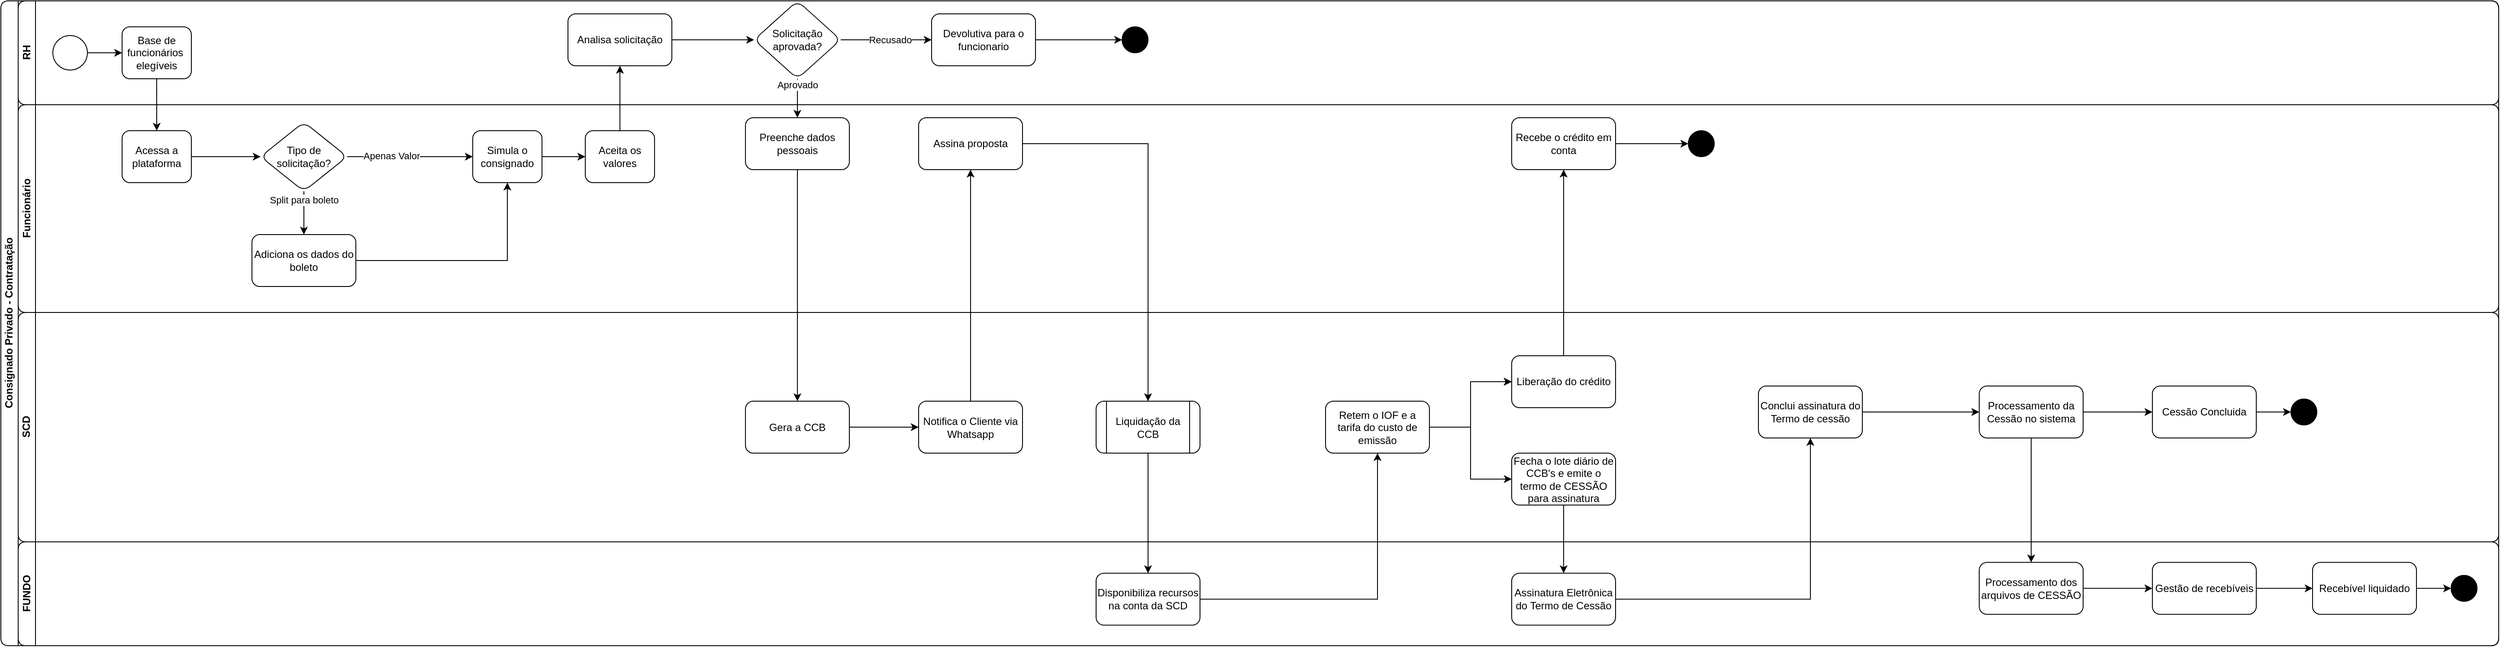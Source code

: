 <mxfile version="24.7.7">
  <diagram id="prtHgNgQTEPvFCAcTncT" name="Page-1">
    <mxGraphModel dx="1518" dy="665" grid="1" gridSize="10" guides="1" tooltips="1" connect="1" arrows="1" fold="1" page="1" pageScale="1" pageWidth="1169" pageHeight="827" math="0" shadow="0">
      <root>
        <mxCell id="0" />
        <mxCell id="1" parent="0" />
        <mxCell id="dNxyNK7c78bLwvsdeMH5-19" value="Consignado Privado - Contratação" style="swimlane;html=1;childLayout=stackLayout;resizeParent=1;resizeParentMax=0;horizontal=0;startSize=20;horizontalStack=0;rounded=1;" parent="1" vertex="1">
          <mxGeometry x="40" y="40" width="2885" height="745" as="geometry">
            <mxRectangle x="40" y="40" width="40" height="140" as="alternateBounds" />
          </mxGeometry>
        </mxCell>
        <mxCell id="dNxyNK7c78bLwvsdeMH5-20" value="RH" style="swimlane;html=1;startSize=20;horizontal=0;rounded=1;" parent="dNxyNK7c78bLwvsdeMH5-19" vertex="1">
          <mxGeometry x="20" width="2865" height="120" as="geometry" />
        </mxCell>
        <mxCell id="dNxyNK7c78bLwvsdeMH5-25" value="" style="edgeStyle=orthogonalEdgeStyle;rounded=1;orthogonalLoop=1;jettySize=auto;html=1;" parent="dNxyNK7c78bLwvsdeMH5-20" source="dNxyNK7c78bLwvsdeMH5-23" target="dNxyNK7c78bLwvsdeMH5-24" edge="1">
          <mxGeometry relative="1" as="geometry" />
        </mxCell>
        <mxCell id="dNxyNK7c78bLwvsdeMH5-23" value="" style="ellipse;whiteSpace=wrap;html=1;rounded=1;" parent="dNxyNK7c78bLwvsdeMH5-20" vertex="1">
          <mxGeometry x="40" y="40" width="40" height="40" as="geometry" />
        </mxCell>
        <mxCell id="dNxyNK7c78bLwvsdeMH5-24" value="Base de funcionários&amp;nbsp; elegíveis" style="rounded=1;whiteSpace=wrap;html=1;fontFamily=Helvetica;fontSize=12;fontColor=#000000;align=center;" parent="dNxyNK7c78bLwvsdeMH5-20" vertex="1">
          <mxGeometry x="120" y="30" width="80" height="60" as="geometry" />
        </mxCell>
        <mxCell id="dNxyNK7c78bLwvsdeMH5-21" value="Funcionário" style="swimlane;html=1;startSize=20;horizontal=0;rounded=1;" parent="dNxyNK7c78bLwvsdeMH5-19" vertex="1">
          <mxGeometry x="20" y="120" width="2865" height="240" as="geometry">
            <mxRectangle x="20" y="120" width="760" height="30" as="alternateBounds" />
          </mxGeometry>
        </mxCell>
        <mxCell id="YADt3aw7uXpeILule24l-82" value="" style="edgeStyle=orthogonalEdgeStyle;rounded=0;orthogonalLoop=1;jettySize=auto;html=1;" edge="1" parent="dNxyNK7c78bLwvsdeMH5-21" source="dNxyNK7c78bLwvsdeMH5-26" target="YADt3aw7uXpeILule24l-81">
          <mxGeometry relative="1" as="geometry" />
        </mxCell>
        <mxCell id="dNxyNK7c78bLwvsdeMH5-26" value="Acessa a plataforma" style="rounded=1;whiteSpace=wrap;html=1;fontFamily=Helvetica;fontSize=12;fontColor=#000000;align=center;" parent="dNxyNK7c78bLwvsdeMH5-21" vertex="1">
          <mxGeometry x="120" y="30" width="80" height="60" as="geometry" />
        </mxCell>
        <mxCell id="YADt3aw7uXpeILule24l-9" value="" style="edgeStyle=orthogonalEdgeStyle;rounded=0;orthogonalLoop=1;jettySize=auto;html=1;" edge="1" parent="dNxyNK7c78bLwvsdeMH5-21" source="dNxyNK7c78bLwvsdeMH5-34" target="YADt3aw7uXpeILule24l-6">
          <mxGeometry relative="1" as="geometry" />
        </mxCell>
        <mxCell id="YADt3aw7uXpeILule24l-60" value="" style="edgeStyle=orthogonalEdgeStyle;rounded=0;orthogonalLoop=1;jettySize=auto;html=1;entryX=0;entryY=0.5;entryDx=0;entryDy=0;" edge="1" parent="dNxyNK7c78bLwvsdeMH5-21" source="YADt3aw7uXpeILule24l-55" target="YADt3aw7uXpeILule24l-61">
          <mxGeometry relative="1" as="geometry">
            <mxPoint x="1660" y="60" as="targetPoint" />
          </mxGeometry>
        </mxCell>
        <mxCell id="dNxyNK7c78bLwvsdeMH5-34" value="Simula o consignado" style="rounded=1;whiteSpace=wrap;html=1;fontFamily=Helvetica;fontSize=12;fontColor=#000000;align=center;" parent="dNxyNK7c78bLwvsdeMH5-21" vertex="1">
          <mxGeometry x="525" y="30" width="80" height="60" as="geometry" />
        </mxCell>
        <mxCell id="YADt3aw7uXpeILule24l-6" value="Aceita os valores" style="rounded=1;whiteSpace=wrap;html=1;fontFamily=Helvetica;fontSize=12;fontColor=#000000;align=center;" vertex="1" parent="dNxyNK7c78bLwvsdeMH5-21">
          <mxGeometry x="655" y="30" width="80" height="60" as="geometry" />
        </mxCell>
        <mxCell id="YADt3aw7uXpeILule24l-10" value="Analisa solicitação" style="rounded=1;whiteSpace=wrap;html=1;" vertex="1" parent="dNxyNK7c78bLwvsdeMH5-21">
          <mxGeometry x="635" y="-105" width="120" height="60" as="geometry" />
        </mxCell>
        <mxCell id="YADt3aw7uXpeILule24l-11" value="" style="edgeStyle=orthogonalEdgeStyle;rounded=0;orthogonalLoop=1;jettySize=auto;html=1;" edge="1" parent="dNxyNK7c78bLwvsdeMH5-21" source="YADt3aw7uXpeILule24l-6" target="YADt3aw7uXpeILule24l-10">
          <mxGeometry relative="1" as="geometry" />
        </mxCell>
        <mxCell id="YADt3aw7uXpeILule24l-16" value="Solicitação aprovada?" style="rhombus;whiteSpace=wrap;html=1;rounded=1;" vertex="1" parent="dNxyNK7c78bLwvsdeMH5-21">
          <mxGeometry x="850" y="-120" width="100" height="90" as="geometry" />
        </mxCell>
        <mxCell id="YADt3aw7uXpeILule24l-19" value="" style="edgeStyle=orthogonalEdgeStyle;rounded=0;orthogonalLoop=1;jettySize=auto;html=1;" edge="1" parent="dNxyNK7c78bLwvsdeMH5-21" source="YADt3aw7uXpeILule24l-16" target="YADt3aw7uXpeILule24l-18">
          <mxGeometry relative="1" as="geometry" />
        </mxCell>
        <mxCell id="YADt3aw7uXpeILule24l-20" value="Aprovado" style="edgeLabel;html=1;align=center;verticalAlign=middle;resizable=0;points=[];" vertex="1" connectable="0" parent="YADt3aw7uXpeILule24l-19">
          <mxGeometry x="0.513" y="-2" relative="1" as="geometry">
            <mxPoint x="2" y="-27" as="offset" />
          </mxGeometry>
        </mxCell>
        <mxCell id="YADt3aw7uXpeILule24l-18" value="Preenche dados pessoais" style="whiteSpace=wrap;html=1;rounded=1;" vertex="1" parent="dNxyNK7c78bLwvsdeMH5-21">
          <mxGeometry x="840" y="15" width="120" height="60" as="geometry" />
        </mxCell>
        <mxCell id="YADt3aw7uXpeILule24l-17" value="" style="edgeStyle=orthogonalEdgeStyle;rounded=0;orthogonalLoop=1;jettySize=auto;html=1;" edge="1" parent="dNxyNK7c78bLwvsdeMH5-21" source="YADt3aw7uXpeILule24l-10" target="YADt3aw7uXpeILule24l-16">
          <mxGeometry relative="1" as="geometry" />
        </mxCell>
        <mxCell id="YADt3aw7uXpeILule24l-25" value="Assina proposta" style="whiteSpace=wrap;html=1;rounded=1;" vertex="1" parent="dNxyNK7c78bLwvsdeMH5-21">
          <mxGeometry x="1040" y="15" width="120" height="60" as="geometry" />
        </mxCell>
        <mxCell id="YADt3aw7uXpeILule24l-55" value="Recebe o crédito em conta" style="whiteSpace=wrap;html=1;rounded=1;" vertex="1" parent="dNxyNK7c78bLwvsdeMH5-21">
          <mxGeometry x="1725" y="15" width="120" height="60" as="geometry" />
        </mxCell>
        <mxCell id="YADt3aw7uXpeILule24l-61" value="" style="ellipse;whiteSpace=wrap;html=1;rounded=1;fillColor=#000000;" vertex="1" parent="dNxyNK7c78bLwvsdeMH5-21">
          <mxGeometry x="1929" y="30" width="30" height="30" as="geometry" />
        </mxCell>
        <mxCell id="YADt3aw7uXpeILule24l-21" value="Devolutiva para o funcionario" style="whiteSpace=wrap;html=1;rounded=1;" vertex="1" parent="dNxyNK7c78bLwvsdeMH5-21">
          <mxGeometry x="1055" y="-105" width="120" height="60" as="geometry" />
        </mxCell>
        <mxCell id="YADt3aw7uXpeILule24l-27" value="" style="ellipse;whiteSpace=wrap;html=1;rounded=1;fillColor=#000000;" vertex="1" parent="dNxyNK7c78bLwvsdeMH5-21">
          <mxGeometry x="1275" y="-90" width="30" height="30" as="geometry" />
        </mxCell>
        <mxCell id="YADt3aw7uXpeILule24l-22" value="" style="edgeStyle=orthogonalEdgeStyle;rounded=0;orthogonalLoop=1;jettySize=auto;html=1;" edge="1" parent="dNxyNK7c78bLwvsdeMH5-21" source="YADt3aw7uXpeILule24l-16" target="YADt3aw7uXpeILule24l-21">
          <mxGeometry relative="1" as="geometry" />
        </mxCell>
        <mxCell id="YADt3aw7uXpeILule24l-23" value="Recusado" style="edgeLabel;html=1;align=center;verticalAlign=middle;resizable=0;points=[];" vertex="1" connectable="0" parent="YADt3aw7uXpeILule24l-22">
          <mxGeometry x="0.349" y="1" relative="1" as="geometry">
            <mxPoint x="-14" y="1" as="offset" />
          </mxGeometry>
        </mxCell>
        <mxCell id="YADt3aw7uXpeILule24l-28" value="" style="edgeStyle=orthogonalEdgeStyle;rounded=0;orthogonalLoop=1;jettySize=auto;html=1;" edge="1" parent="dNxyNK7c78bLwvsdeMH5-21" source="YADt3aw7uXpeILule24l-21" target="YADt3aw7uXpeILule24l-27">
          <mxGeometry relative="1" as="geometry" />
        </mxCell>
        <mxCell id="YADt3aw7uXpeILule24l-84" value="" style="edgeStyle=orthogonalEdgeStyle;rounded=0;orthogonalLoop=1;jettySize=auto;html=1;" edge="1" parent="dNxyNK7c78bLwvsdeMH5-21" source="YADt3aw7uXpeILule24l-81" target="dNxyNK7c78bLwvsdeMH5-34">
          <mxGeometry relative="1" as="geometry">
            <mxPoint x="490.03" y="150" as="targetPoint" />
          </mxGeometry>
        </mxCell>
        <mxCell id="YADt3aw7uXpeILule24l-85" value="Apenas Valor" style="edgeLabel;html=1;align=center;verticalAlign=middle;resizable=0;points=[];" vertex="1" connectable="0" parent="YADt3aw7uXpeILule24l-84">
          <mxGeometry x="-0.3" y="1" relative="1" as="geometry">
            <mxPoint as="offset" />
          </mxGeometry>
        </mxCell>
        <mxCell id="YADt3aw7uXpeILule24l-87" value="" style="edgeStyle=orthogonalEdgeStyle;rounded=0;orthogonalLoop=1;jettySize=auto;html=1;" edge="1" parent="dNxyNK7c78bLwvsdeMH5-21" source="YADt3aw7uXpeILule24l-81" target="YADt3aw7uXpeILule24l-86">
          <mxGeometry relative="1" as="geometry" />
        </mxCell>
        <mxCell id="YADt3aw7uXpeILule24l-88" value="Split para boleto" style="edgeLabel;html=1;align=center;verticalAlign=middle;resizable=0;points=[];" vertex="1" connectable="0" parent="YADt3aw7uXpeILule24l-87">
          <mxGeometry x="-0.196" y="1" relative="1" as="geometry">
            <mxPoint x="-1" y="-10" as="offset" />
          </mxGeometry>
        </mxCell>
        <mxCell id="YADt3aw7uXpeILule24l-81" value="Tipo de solicitação?" style="rhombus;whiteSpace=wrap;html=1;fontColor=#000000;rounded=1;" vertex="1" parent="dNxyNK7c78bLwvsdeMH5-21">
          <mxGeometry x="280" y="20" width="100" height="80" as="geometry" />
        </mxCell>
        <mxCell id="YADt3aw7uXpeILule24l-89" style="edgeStyle=orthogonalEdgeStyle;rounded=0;orthogonalLoop=1;jettySize=auto;html=1;entryX=0.5;entryY=1;entryDx=0;entryDy=0;" edge="1" parent="dNxyNK7c78bLwvsdeMH5-21" source="YADt3aw7uXpeILule24l-86" target="dNxyNK7c78bLwvsdeMH5-34">
          <mxGeometry relative="1" as="geometry" />
        </mxCell>
        <mxCell id="YADt3aw7uXpeILule24l-86" value="Adiciona os dados do boleto" style="whiteSpace=wrap;html=1;fontColor=#000000;rounded=1;" vertex="1" parent="dNxyNK7c78bLwvsdeMH5-21">
          <mxGeometry x="270" y="150" width="120" height="60" as="geometry" />
        </mxCell>
        <mxCell id="dNxyNK7c78bLwvsdeMH5-22" value="SCD" style="swimlane;html=1;startSize=20;horizontal=0;rounded=1;" parent="dNxyNK7c78bLwvsdeMH5-19" vertex="1">
          <mxGeometry x="20" y="360" width="2865" height="265" as="geometry" />
        </mxCell>
        <mxCell id="YADt3aw7uXpeILule24l-29" value="Gera a CCB" style="whiteSpace=wrap;html=1;rounded=1;" vertex="1" parent="dNxyNK7c78bLwvsdeMH5-22">
          <mxGeometry x="840" y="102.5" width="120" height="60" as="geometry" />
        </mxCell>
        <mxCell id="YADt3aw7uXpeILule24l-32" value="Notifica o Cliente via Whatsapp" style="whiteSpace=wrap;html=1;rounded=1;" vertex="1" parent="dNxyNK7c78bLwvsdeMH5-22">
          <mxGeometry x="1040" y="102.5" width="120" height="60" as="geometry" />
        </mxCell>
        <mxCell id="YADt3aw7uXpeILule24l-37" value="Liquidação da CCB" style="shape=process;whiteSpace=wrap;html=1;backgroundOutline=1;rounded=1;" vertex="1" parent="dNxyNK7c78bLwvsdeMH5-22">
          <mxGeometry x="1245" y="102.5" width="120" height="60" as="geometry" />
        </mxCell>
        <mxCell id="YADt3aw7uXpeILule24l-45" value="Retem o IOF e a tarifa do custo de emissão" style="whiteSpace=wrap;html=1;rounded=1;" vertex="1" parent="dNxyNK7c78bLwvsdeMH5-22">
          <mxGeometry x="1510" y="102.5" width="120" height="60" as="geometry" />
        </mxCell>
        <mxCell id="YADt3aw7uXpeILule24l-50" value="Liberação do crédito" style="whiteSpace=wrap;html=1;rounded=1;" vertex="1" parent="dNxyNK7c78bLwvsdeMH5-22">
          <mxGeometry x="1725" y="50" width="120" height="60" as="geometry" />
        </mxCell>
        <mxCell id="YADt3aw7uXpeILule24l-54" value="Fecha o lote diário de CCB&#39;s e emite o termo de CESSÃO para assinatura" style="rounded=1;whiteSpace=wrap;html=1;" vertex="1" parent="dNxyNK7c78bLwvsdeMH5-22">
          <mxGeometry x="1725" y="162.5" width="120" height="60" as="geometry" />
        </mxCell>
        <mxCell id="YADt3aw7uXpeILule24l-65" value="Conclui assinatura do Termo de cessão" style="whiteSpace=wrap;html=1;rounded=1;" vertex="1" parent="dNxyNK7c78bLwvsdeMH5-22">
          <mxGeometry x="2010" y="85" width="120" height="60" as="geometry" />
        </mxCell>
        <mxCell id="YADt3aw7uXpeILule24l-67" value="Processamento da Cessão no sistema" style="whiteSpace=wrap;html=1;rounded=1;" vertex="1" parent="dNxyNK7c78bLwvsdeMH5-22">
          <mxGeometry x="2265" y="85" width="120" height="60" as="geometry" />
        </mxCell>
        <mxCell id="YADt3aw7uXpeILule24l-69" value="Cessão Concluida" style="whiteSpace=wrap;html=1;rounded=1;" vertex="1" parent="dNxyNK7c78bLwvsdeMH5-22">
          <mxGeometry x="2465" y="85" width="120" height="60" as="geometry" />
        </mxCell>
        <mxCell id="YADt3aw7uXpeILule24l-71" value="" style="ellipse;whiteSpace=wrap;html=1;rounded=1;fillColor=#000000;" vertex="1" parent="dNxyNK7c78bLwvsdeMH5-22">
          <mxGeometry x="2625" y="100" width="30" height="30" as="geometry" />
        </mxCell>
        <mxCell id="YADt3aw7uXpeILule24l-33" value="" style="edgeStyle=orthogonalEdgeStyle;rounded=0;orthogonalLoop=1;jettySize=auto;html=1;" edge="1" parent="dNxyNK7c78bLwvsdeMH5-22" source="YADt3aw7uXpeILule24l-29" target="YADt3aw7uXpeILule24l-32">
          <mxGeometry relative="1" as="geometry" />
        </mxCell>
        <mxCell id="YADt3aw7uXpeILule24l-51" value="" style="edgeStyle=orthogonalEdgeStyle;rounded=0;orthogonalLoop=1;jettySize=auto;html=1;" edge="1" parent="dNxyNK7c78bLwvsdeMH5-22" source="YADt3aw7uXpeILule24l-45" target="YADt3aw7uXpeILule24l-50">
          <mxGeometry relative="1" as="geometry" />
        </mxCell>
        <mxCell id="YADt3aw7uXpeILule24l-52" value="" style="edgeStyle=orthogonalEdgeStyle;rounded=0;orthogonalLoop=1;jettySize=auto;html=1;" edge="1" parent="dNxyNK7c78bLwvsdeMH5-22" source="YADt3aw7uXpeILule24l-45" target="YADt3aw7uXpeILule24l-50">
          <mxGeometry relative="1" as="geometry" />
        </mxCell>
        <mxCell id="YADt3aw7uXpeILule24l-53" style="edgeStyle=orthogonalEdgeStyle;rounded=0;orthogonalLoop=1;jettySize=auto;html=1;entryX=0;entryY=0.5;entryDx=0;entryDy=0;" edge="1" parent="dNxyNK7c78bLwvsdeMH5-22" source="YADt3aw7uXpeILule24l-45" target="YADt3aw7uXpeILule24l-54">
          <mxGeometry relative="1" as="geometry">
            <mxPoint x="1460" y="135" as="targetPoint" />
          </mxGeometry>
        </mxCell>
        <mxCell id="YADt3aw7uXpeILule24l-68" value="" style="edgeStyle=orthogonalEdgeStyle;rounded=0;orthogonalLoop=1;jettySize=auto;html=1;" edge="1" parent="dNxyNK7c78bLwvsdeMH5-22" source="YADt3aw7uXpeILule24l-65" target="YADt3aw7uXpeILule24l-67">
          <mxGeometry relative="1" as="geometry" />
        </mxCell>
        <mxCell id="YADt3aw7uXpeILule24l-70" value="" style="edgeStyle=orthogonalEdgeStyle;rounded=0;orthogonalLoop=1;jettySize=auto;html=1;" edge="1" parent="dNxyNK7c78bLwvsdeMH5-22" source="YADt3aw7uXpeILule24l-67" target="YADt3aw7uXpeILule24l-69">
          <mxGeometry relative="1" as="geometry" />
        </mxCell>
        <mxCell id="YADt3aw7uXpeILule24l-72" value="" style="edgeStyle=orthogonalEdgeStyle;rounded=0;orthogonalLoop=1;jettySize=auto;html=1;" edge="1" parent="dNxyNK7c78bLwvsdeMH5-22" source="YADt3aw7uXpeILule24l-69" target="YADt3aw7uXpeILule24l-71">
          <mxGeometry relative="1" as="geometry" />
        </mxCell>
        <mxCell id="YADt3aw7uXpeILule24l-1" value="FUNDO" style="swimlane;html=1;startSize=20;horizontal=0;rounded=1;" vertex="1" parent="dNxyNK7c78bLwvsdeMH5-19">
          <mxGeometry x="20" y="625" width="2865" height="120" as="geometry" />
        </mxCell>
        <mxCell id="YADt3aw7uXpeILule24l-77" value="Recebível liquidado" style="whiteSpace=wrap;html=1;rounded=1;" vertex="1" parent="YADt3aw7uXpeILule24l-1">
          <mxGeometry x="2650" y="23.75" width="120" height="60" as="geometry" />
        </mxCell>
        <mxCell id="YADt3aw7uXpeILule24l-75" value="Gestão de recebíveis" style="whiteSpace=wrap;html=1;rounded=1;" vertex="1" parent="YADt3aw7uXpeILule24l-1">
          <mxGeometry x="2465" y="23.75" width="120" height="60" as="geometry" />
        </mxCell>
        <mxCell id="YADt3aw7uXpeILule24l-73" value="Processamento dos arquivos de CESSÃO" style="whiteSpace=wrap;html=1;rounded=1;" vertex="1" parent="YADt3aw7uXpeILule24l-1">
          <mxGeometry x="2265" y="23.75" width="120" height="60" as="geometry" />
        </mxCell>
        <mxCell id="YADt3aw7uXpeILule24l-63" value="Assinatura Eletrônica do Termo de Cessão" style="whiteSpace=wrap;html=1;rounded=1;" vertex="1" parent="YADt3aw7uXpeILule24l-1">
          <mxGeometry x="1725" y="36.25" width="120" height="60" as="geometry" />
        </mxCell>
        <mxCell id="YADt3aw7uXpeILule24l-39" value="Disponibiliza recursos na conta da SCD" style="whiteSpace=wrap;html=1;rounded=1;" vertex="1" parent="YADt3aw7uXpeILule24l-1">
          <mxGeometry x="1245" y="36.25" width="120" height="60" as="geometry" />
        </mxCell>
        <mxCell id="YADt3aw7uXpeILule24l-78" value="" style="edgeStyle=orthogonalEdgeStyle;rounded=0;orthogonalLoop=1;jettySize=auto;html=1;" edge="1" parent="YADt3aw7uXpeILule24l-1" source="YADt3aw7uXpeILule24l-75" target="YADt3aw7uXpeILule24l-77">
          <mxGeometry relative="1" as="geometry" />
        </mxCell>
        <mxCell id="YADt3aw7uXpeILule24l-76" value="" style="edgeStyle=orthogonalEdgeStyle;rounded=0;orthogonalLoop=1;jettySize=auto;html=1;" edge="1" parent="YADt3aw7uXpeILule24l-1" source="YADt3aw7uXpeILule24l-73" target="YADt3aw7uXpeILule24l-75">
          <mxGeometry relative="1" as="geometry" />
        </mxCell>
        <mxCell id="YADt3aw7uXpeILule24l-79" value="" style="ellipse;whiteSpace=wrap;html=1;rounded=1;fillColor=#000000;" vertex="1" parent="YADt3aw7uXpeILule24l-1">
          <mxGeometry x="2810" y="38.75" width="30" height="30" as="geometry" />
        </mxCell>
        <mxCell id="YADt3aw7uXpeILule24l-80" value="" style="edgeStyle=orthogonalEdgeStyle;rounded=0;orthogonalLoop=1;jettySize=auto;html=1;" edge="1" parent="YADt3aw7uXpeILule24l-1" source="YADt3aw7uXpeILule24l-77" target="YADt3aw7uXpeILule24l-79">
          <mxGeometry relative="1" as="geometry" />
        </mxCell>
        <mxCell id="YADt3aw7uXpeILule24l-12" value="" style="edgeStyle=orthogonalEdgeStyle;rounded=0;orthogonalLoop=1;jettySize=auto;html=1;" edge="1" parent="dNxyNK7c78bLwvsdeMH5-19" source="dNxyNK7c78bLwvsdeMH5-24" target="dNxyNK7c78bLwvsdeMH5-26">
          <mxGeometry relative="1" as="geometry" />
        </mxCell>
        <mxCell id="YADt3aw7uXpeILule24l-74" value="" style="edgeStyle=orthogonalEdgeStyle;rounded=0;orthogonalLoop=1;jettySize=auto;html=1;exitX=0.5;exitY=1;exitDx=0;exitDy=0;" edge="1" parent="dNxyNK7c78bLwvsdeMH5-19" source="YADt3aw7uXpeILule24l-67" target="YADt3aw7uXpeILule24l-73">
          <mxGeometry relative="1" as="geometry" />
        </mxCell>
        <mxCell id="YADt3aw7uXpeILule24l-64" value="" style="edgeStyle=orthogonalEdgeStyle;rounded=0;orthogonalLoop=1;jettySize=auto;html=1;" edge="1" parent="dNxyNK7c78bLwvsdeMH5-19" source="YADt3aw7uXpeILule24l-54" target="YADt3aw7uXpeILule24l-63">
          <mxGeometry relative="1" as="geometry" />
        </mxCell>
        <mxCell id="YADt3aw7uXpeILule24l-66" value="" style="edgeStyle=orthogonalEdgeStyle;rounded=0;orthogonalLoop=1;jettySize=auto;html=1;entryX=0.5;entryY=1;entryDx=0;entryDy=0;" edge="1" parent="dNxyNK7c78bLwvsdeMH5-19" source="YADt3aw7uXpeILule24l-63" target="YADt3aw7uXpeILule24l-65">
          <mxGeometry relative="1" as="geometry" />
        </mxCell>
        <mxCell id="YADt3aw7uXpeILule24l-40" value="" style="edgeStyle=orthogonalEdgeStyle;rounded=0;orthogonalLoop=1;jettySize=auto;html=1;" edge="1" parent="dNxyNK7c78bLwvsdeMH5-19" source="YADt3aw7uXpeILule24l-37" target="YADt3aw7uXpeILule24l-39">
          <mxGeometry relative="1" as="geometry" />
        </mxCell>
        <mxCell id="YADt3aw7uXpeILule24l-46" value="" style="edgeStyle=orthogonalEdgeStyle;rounded=0;orthogonalLoop=1;jettySize=auto;html=1;" edge="1" parent="dNxyNK7c78bLwvsdeMH5-19" source="YADt3aw7uXpeILule24l-39" target="YADt3aw7uXpeILule24l-45">
          <mxGeometry relative="1" as="geometry" />
        </mxCell>
        <mxCell id="YADt3aw7uXpeILule24l-31" value="" style="edgeStyle=orthogonalEdgeStyle;rounded=0;orthogonalLoop=1;jettySize=auto;html=1;" edge="1" parent="dNxyNK7c78bLwvsdeMH5-19" source="YADt3aw7uXpeILule24l-18" target="YADt3aw7uXpeILule24l-29">
          <mxGeometry relative="1" as="geometry" />
        </mxCell>
        <mxCell id="YADt3aw7uXpeILule24l-34" value="" style="edgeStyle=orthogonalEdgeStyle;rounded=0;orthogonalLoop=1;jettySize=auto;html=1;" edge="1" parent="dNxyNK7c78bLwvsdeMH5-19" source="YADt3aw7uXpeILule24l-32" target="YADt3aw7uXpeILule24l-25">
          <mxGeometry relative="1" as="geometry" />
        </mxCell>
        <mxCell id="YADt3aw7uXpeILule24l-38" value="" style="edgeStyle=orthogonalEdgeStyle;rounded=0;orthogonalLoop=1;jettySize=auto;html=1;" edge="1" parent="dNxyNK7c78bLwvsdeMH5-19" source="YADt3aw7uXpeILule24l-25" target="YADt3aw7uXpeILule24l-37">
          <mxGeometry relative="1" as="geometry" />
        </mxCell>
        <mxCell id="YADt3aw7uXpeILule24l-56" value="" style="edgeStyle=orthogonalEdgeStyle;rounded=0;orthogonalLoop=1;jettySize=auto;html=1;" edge="1" parent="dNxyNK7c78bLwvsdeMH5-19" source="YADt3aw7uXpeILule24l-50" target="YADt3aw7uXpeILule24l-55">
          <mxGeometry relative="1" as="geometry" />
        </mxCell>
      </root>
    </mxGraphModel>
  </diagram>
</mxfile>
